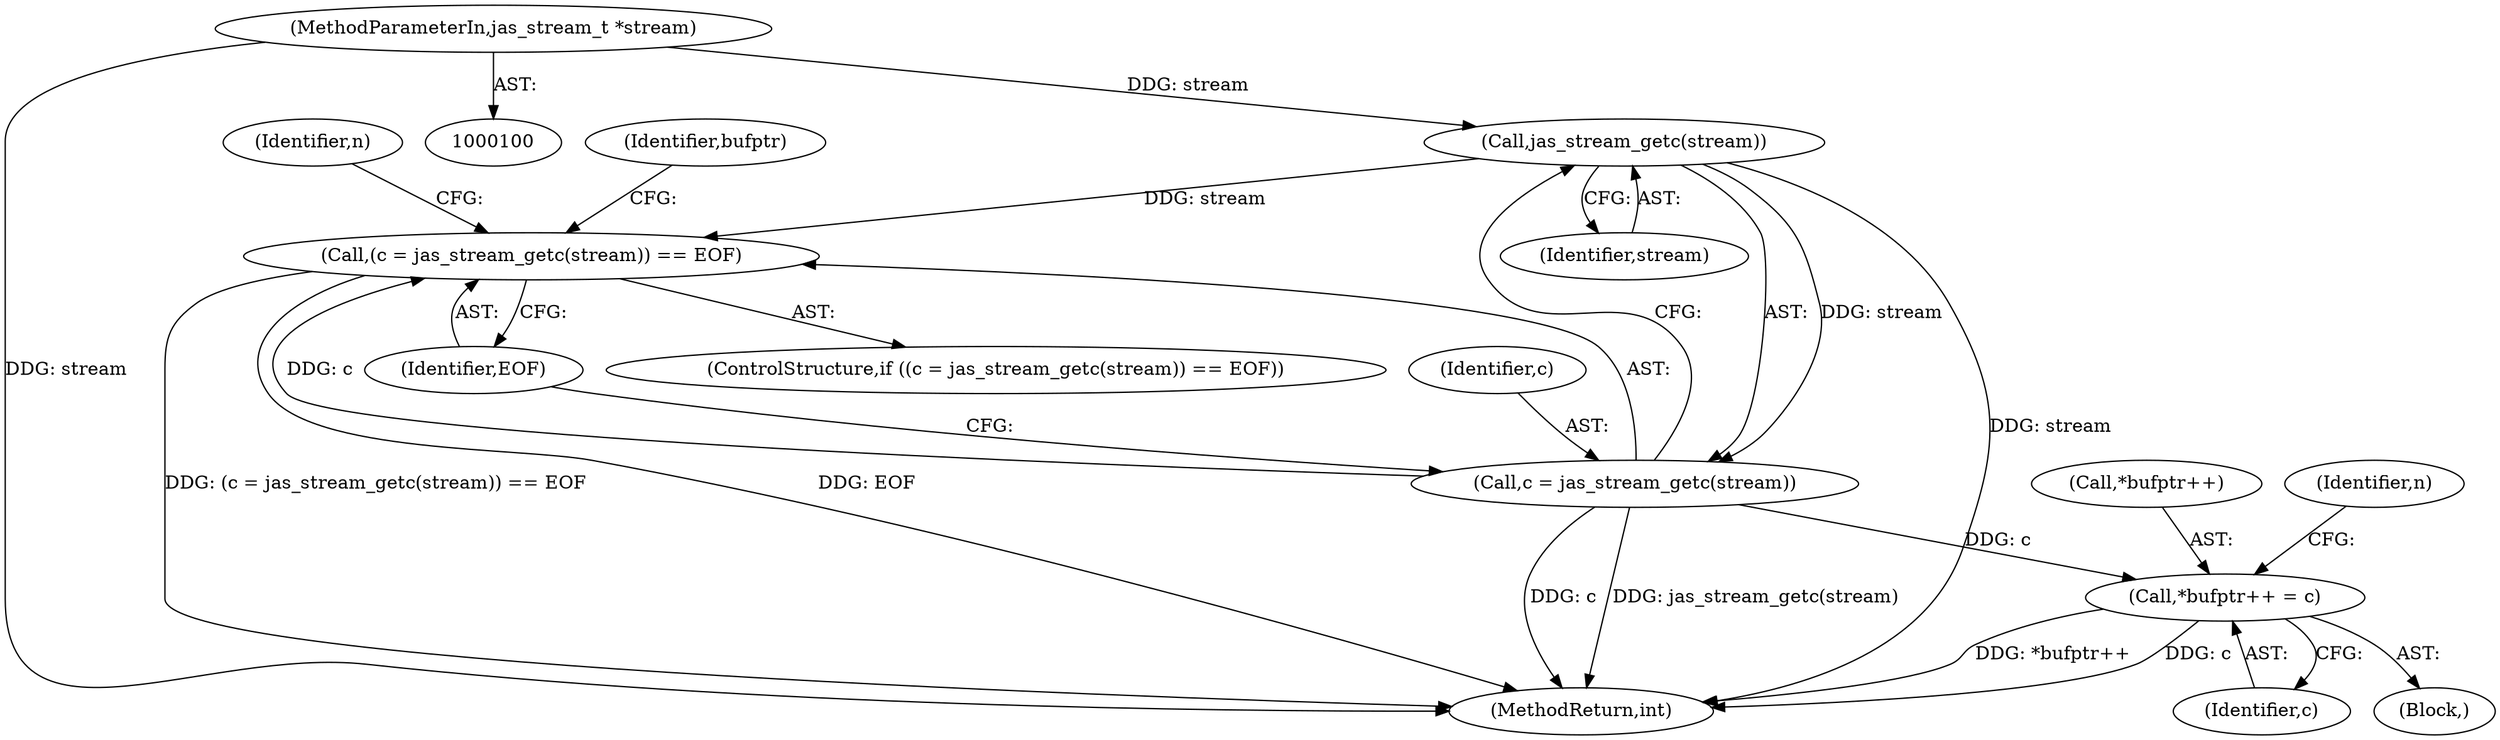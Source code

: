 digraph "0_jasper_634ce8e8a5accc0fa05dd2c20d42b4749d4b2735_2@API" {
"1000130" [label="(Call,jas_stream_getc(stream))"];
"1000101" [label="(MethodParameterIn,jas_stream_t *stream)"];
"1000127" [label="(Call,(c = jas_stream_getc(stream)) == EOF)"];
"1000128" [label="(Call,c = jas_stream_getc(stream))"];
"1000136" [label="(Call,*bufptr++ = c)"];
"1000127" [label="(Call,(c = jas_stream_getc(stream)) == EOF)"];
"1000135" [label="(Identifier,n)"];
"1000129" [label="(Identifier,c)"];
"1000137" [label="(Call,*bufptr++)"];
"1000101" [label="(MethodParameterIn,jas_stream_t *stream)"];
"1000145" [label="(MethodReturn,int)"];
"1000130" [label="(Call,jas_stream_getc(stream))"];
"1000142" [label="(Identifier,n)"];
"1000128" [label="(Call,c = jas_stream_getc(stream))"];
"1000140" [label="(Identifier,c)"];
"1000126" [label="(ControlStructure,if ((c = jas_stream_getc(stream)) == EOF))"];
"1000125" [label="(Block,)"];
"1000132" [label="(Identifier,EOF)"];
"1000139" [label="(Identifier,bufptr)"];
"1000131" [label="(Identifier,stream)"];
"1000136" [label="(Call,*bufptr++ = c)"];
"1000130" -> "1000128"  [label="AST: "];
"1000130" -> "1000131"  [label="CFG: "];
"1000131" -> "1000130"  [label="AST: "];
"1000128" -> "1000130"  [label="CFG: "];
"1000130" -> "1000145"  [label="DDG: stream"];
"1000130" -> "1000127"  [label="DDG: stream"];
"1000130" -> "1000128"  [label="DDG: stream"];
"1000101" -> "1000130"  [label="DDG: stream"];
"1000101" -> "1000100"  [label="AST: "];
"1000101" -> "1000145"  [label="DDG: stream"];
"1000127" -> "1000126"  [label="AST: "];
"1000127" -> "1000132"  [label="CFG: "];
"1000128" -> "1000127"  [label="AST: "];
"1000132" -> "1000127"  [label="AST: "];
"1000135" -> "1000127"  [label="CFG: "];
"1000139" -> "1000127"  [label="CFG: "];
"1000127" -> "1000145"  [label="DDG: (c = jas_stream_getc(stream)) == EOF"];
"1000127" -> "1000145"  [label="DDG: EOF"];
"1000128" -> "1000127"  [label="DDG: c"];
"1000129" -> "1000128"  [label="AST: "];
"1000132" -> "1000128"  [label="CFG: "];
"1000128" -> "1000145"  [label="DDG: jas_stream_getc(stream)"];
"1000128" -> "1000145"  [label="DDG: c"];
"1000128" -> "1000136"  [label="DDG: c"];
"1000136" -> "1000125"  [label="AST: "];
"1000136" -> "1000140"  [label="CFG: "];
"1000137" -> "1000136"  [label="AST: "];
"1000140" -> "1000136"  [label="AST: "];
"1000142" -> "1000136"  [label="CFG: "];
"1000136" -> "1000145"  [label="DDG: c"];
"1000136" -> "1000145"  [label="DDG: *bufptr++"];
}
